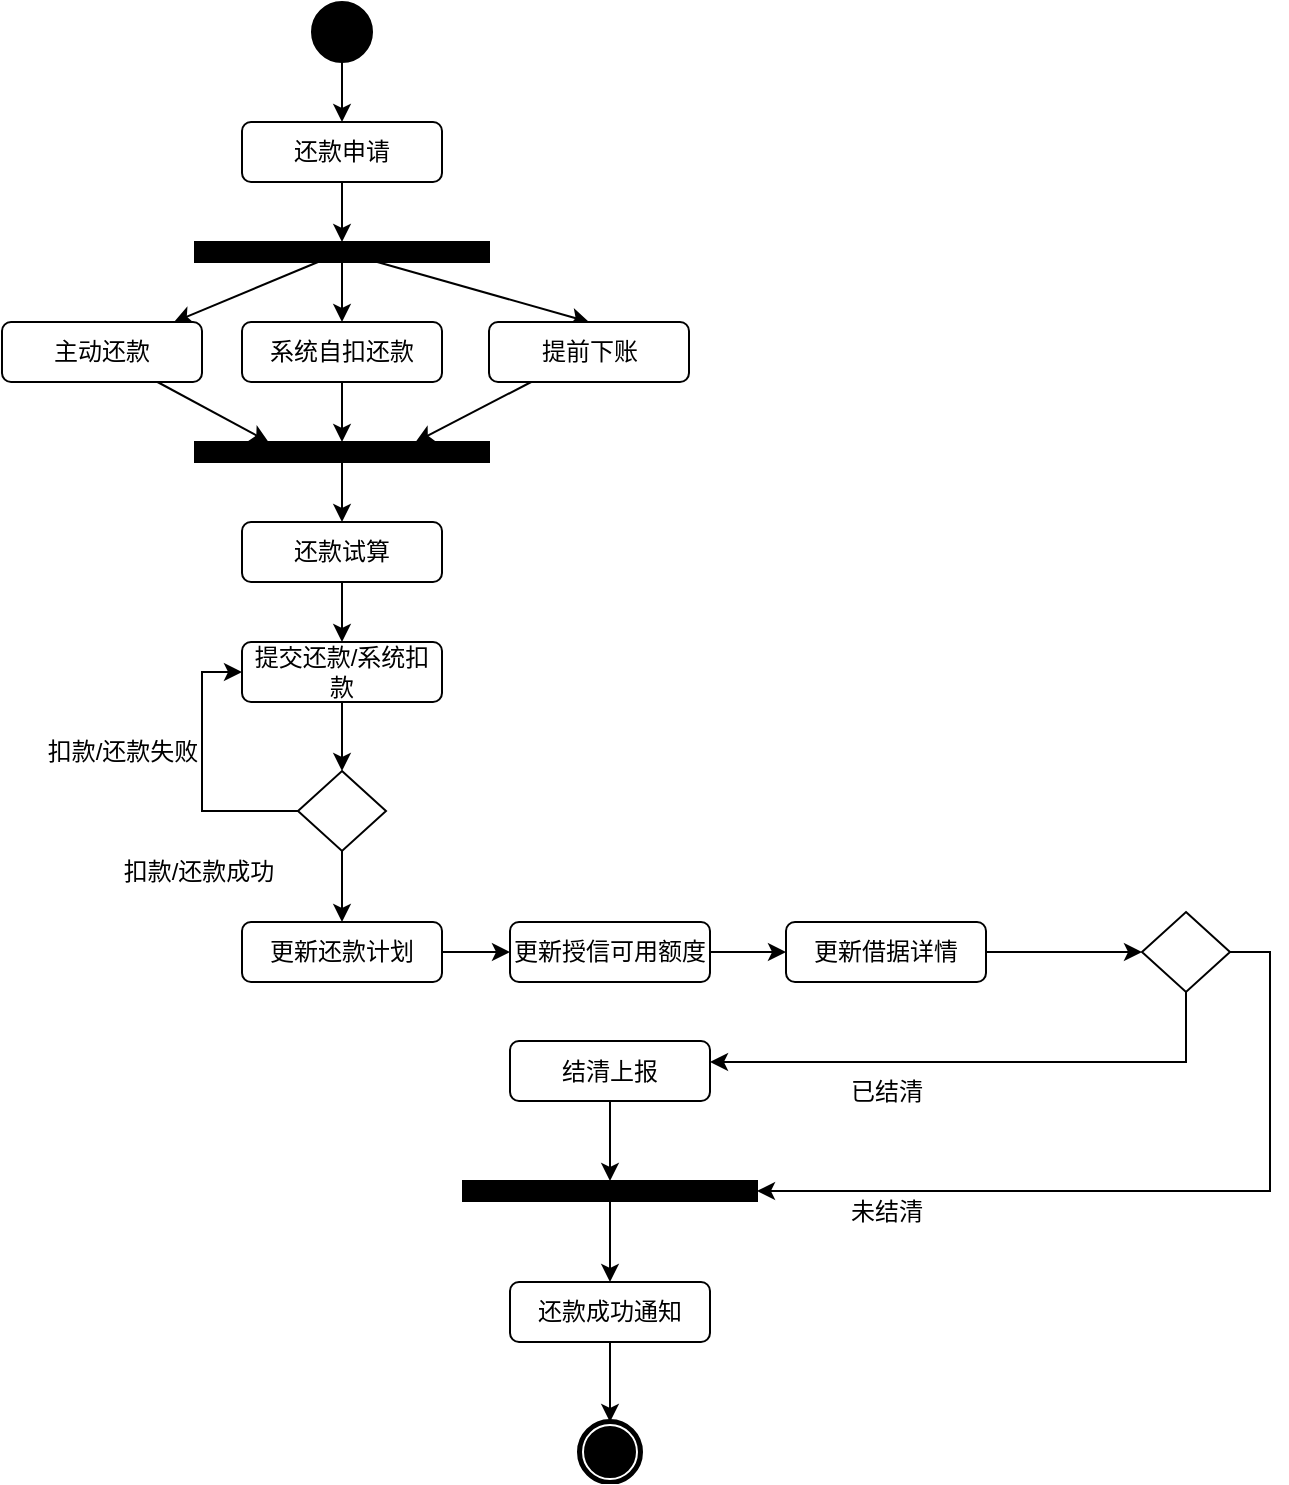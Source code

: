 <mxfile version="21.6.8" type="github">
  <diagram name="第 1 页" id="TjHyPGN3CzpbcQc78Ti-">
    <mxGraphModel dx="1166" dy="775" grid="1" gridSize="10" guides="1" tooltips="1" connect="1" arrows="1" fold="1" page="1" pageScale="1" pageWidth="827" pageHeight="1169" math="0" shadow="0">
      <root>
        <mxCell id="0" />
        <mxCell id="1" parent="0" />
        <mxCell id="1c2kbWQBWxUN6-63R94X-3" value="" style="edgeStyle=orthogonalEdgeStyle;rounded=0;orthogonalLoop=1;jettySize=auto;html=1;" parent="1" source="1c2kbWQBWxUN6-63R94X-1" target="1c2kbWQBWxUN6-63R94X-2" edge="1">
          <mxGeometry relative="1" as="geometry" />
        </mxCell>
        <mxCell id="1c2kbWQBWxUN6-63R94X-1" value="" style="ellipse;whiteSpace=wrap;html=1;rounded=0;shadow=0;comic=0;labelBackgroundColor=none;strokeWidth=1;fillColor=#000000;fontFamily=Verdana;fontSize=12;align=center;" parent="1" vertex="1">
          <mxGeometry x="265" y="200" width="30" height="30" as="geometry" />
        </mxCell>
        <mxCell id="1c2kbWQBWxUN6-63R94X-5" style="edgeStyle=orthogonalEdgeStyle;rounded=0;orthogonalLoop=1;jettySize=auto;html=1;entryX=0.5;entryY=0;entryDx=0;entryDy=0;" parent="1" source="1c2kbWQBWxUN6-63R94X-2" target="1c2kbWQBWxUN6-63R94X-4" edge="1">
          <mxGeometry relative="1" as="geometry" />
        </mxCell>
        <mxCell id="1c2kbWQBWxUN6-63R94X-2" value="还款申请" style="rounded=1;whiteSpace=wrap;html=1;" parent="1" vertex="1">
          <mxGeometry x="230" y="260" width="100" height="30" as="geometry" />
        </mxCell>
        <mxCell id="1c2kbWQBWxUN6-63R94X-10" style="rounded=0;orthogonalLoop=1;jettySize=auto;html=1;" parent="1" source="1c2kbWQBWxUN6-63R94X-4" target="1c2kbWQBWxUN6-63R94X-6" edge="1">
          <mxGeometry relative="1" as="geometry" />
        </mxCell>
        <mxCell id="1c2kbWQBWxUN6-63R94X-11" value="" style="edgeStyle=orthogonalEdgeStyle;rounded=0;orthogonalLoop=1;jettySize=auto;html=1;" parent="1" source="1c2kbWQBWxUN6-63R94X-4" target="1c2kbWQBWxUN6-63R94X-8" edge="1">
          <mxGeometry relative="1" as="geometry" />
        </mxCell>
        <mxCell id="1c2kbWQBWxUN6-63R94X-12" style="rounded=0;orthogonalLoop=1;jettySize=auto;html=1;entryX=0.5;entryY=0;entryDx=0;entryDy=0;" parent="1" source="1c2kbWQBWxUN6-63R94X-4" target="1c2kbWQBWxUN6-63R94X-9" edge="1">
          <mxGeometry relative="1" as="geometry" />
        </mxCell>
        <mxCell id="1c2kbWQBWxUN6-63R94X-4" value="" style="whiteSpace=wrap;html=1;rounded=0;shadow=0;comic=0;labelBackgroundColor=none;strokeWidth=1;fillColor=#000000;fontFamily=Verdana;fontSize=12;align=center;rotation=0;" parent="1" vertex="1">
          <mxGeometry x="206.5" y="320" width="147" height="10" as="geometry" />
        </mxCell>
        <mxCell id="1c2kbWQBWxUN6-63R94X-14" style="rounded=0;orthogonalLoop=1;jettySize=auto;html=1;entryX=0.25;entryY=0;entryDx=0;entryDy=0;" parent="1" source="1c2kbWQBWxUN6-63R94X-6" target="1c2kbWQBWxUN6-63R94X-13" edge="1">
          <mxGeometry relative="1" as="geometry" />
        </mxCell>
        <mxCell id="1c2kbWQBWxUN6-63R94X-6" value="主动还款" style="rounded=1;whiteSpace=wrap;html=1;" parent="1" vertex="1">
          <mxGeometry x="110" y="360" width="100" height="30" as="geometry" />
        </mxCell>
        <mxCell id="1c2kbWQBWxUN6-63R94X-17" style="edgeStyle=orthogonalEdgeStyle;rounded=0;orthogonalLoop=1;jettySize=auto;html=1;entryX=0.5;entryY=0;entryDx=0;entryDy=0;" parent="1" source="1c2kbWQBWxUN6-63R94X-8" target="1c2kbWQBWxUN6-63R94X-13" edge="1">
          <mxGeometry relative="1" as="geometry" />
        </mxCell>
        <mxCell id="1c2kbWQBWxUN6-63R94X-8" value="系统自扣还款" style="rounded=1;whiteSpace=wrap;html=1;" parent="1" vertex="1">
          <mxGeometry x="230" y="360" width="100" height="30" as="geometry" />
        </mxCell>
        <mxCell id="1c2kbWQBWxUN6-63R94X-19" style="rounded=0;orthogonalLoop=1;jettySize=auto;html=1;entryX=0.75;entryY=0;entryDx=0;entryDy=0;" parent="1" source="1c2kbWQBWxUN6-63R94X-9" target="1c2kbWQBWxUN6-63R94X-13" edge="1">
          <mxGeometry relative="1" as="geometry" />
        </mxCell>
        <mxCell id="1c2kbWQBWxUN6-63R94X-9" value="提前下账" style="rounded=1;whiteSpace=wrap;html=1;" parent="1" vertex="1">
          <mxGeometry x="353.5" y="360" width="100" height="30" as="geometry" />
        </mxCell>
        <mxCell id="1c2kbWQBWxUN6-63R94X-21" value="" style="edgeStyle=orthogonalEdgeStyle;rounded=0;orthogonalLoop=1;jettySize=auto;html=1;" parent="1" source="1c2kbWQBWxUN6-63R94X-13" target="1c2kbWQBWxUN6-63R94X-20" edge="1">
          <mxGeometry relative="1" as="geometry" />
        </mxCell>
        <mxCell id="1c2kbWQBWxUN6-63R94X-13" value="" style="whiteSpace=wrap;html=1;rounded=0;shadow=0;comic=0;labelBackgroundColor=none;strokeWidth=1;fillColor=#000000;fontFamily=Verdana;fontSize=12;align=center;rotation=0;" parent="1" vertex="1">
          <mxGeometry x="206.5" y="420" width="147" height="10" as="geometry" />
        </mxCell>
        <mxCell id="1c2kbWQBWxUN6-63R94X-23" value="" style="edgeStyle=orthogonalEdgeStyle;rounded=0;orthogonalLoop=1;jettySize=auto;html=1;" parent="1" source="1c2kbWQBWxUN6-63R94X-20" target="1c2kbWQBWxUN6-63R94X-22" edge="1">
          <mxGeometry relative="1" as="geometry" />
        </mxCell>
        <mxCell id="1c2kbWQBWxUN6-63R94X-20" value="还款试算" style="rounded=1;whiteSpace=wrap;html=1;" parent="1" vertex="1">
          <mxGeometry x="230" y="460" width="100" height="30" as="geometry" />
        </mxCell>
        <mxCell id="1c2kbWQBWxUN6-63R94X-25" value="" style="edgeStyle=orthogonalEdgeStyle;rounded=0;orthogonalLoop=1;jettySize=auto;html=1;" parent="1" source="1c2kbWQBWxUN6-63R94X-22" target="1c2kbWQBWxUN6-63R94X-24" edge="1">
          <mxGeometry relative="1" as="geometry" />
        </mxCell>
        <mxCell id="1c2kbWQBWxUN6-63R94X-22" value="提交还款/系统扣款" style="rounded=1;whiteSpace=wrap;html=1;" parent="1" vertex="1">
          <mxGeometry x="230" y="520" width="100" height="30" as="geometry" />
        </mxCell>
        <mxCell id="1c2kbWQBWxUN6-63R94X-26" style="edgeStyle=orthogonalEdgeStyle;rounded=0;orthogonalLoop=1;jettySize=auto;html=1;entryX=0;entryY=0.5;entryDx=0;entryDy=0;exitX=0;exitY=0.5;exitDx=0;exitDy=0;" parent="1" source="1c2kbWQBWxUN6-63R94X-24" target="1c2kbWQBWxUN6-63R94X-22" edge="1">
          <mxGeometry relative="1" as="geometry" />
        </mxCell>
        <mxCell id="G_nQSdE1PUKBhwWcNxeN-1" value="" style="edgeStyle=orthogonalEdgeStyle;rounded=0;orthogonalLoop=1;jettySize=auto;html=1;" edge="1" parent="1" source="1c2kbWQBWxUN6-63R94X-24" target="1c2kbWQBWxUN6-63R94X-28">
          <mxGeometry relative="1" as="geometry" />
        </mxCell>
        <mxCell id="1c2kbWQBWxUN6-63R94X-24" value="" style="rhombus;whiteSpace=wrap;html=1;" parent="1" vertex="1">
          <mxGeometry x="258" y="584.5" width="44" height="40" as="geometry" />
        </mxCell>
        <mxCell id="1c2kbWQBWxUN6-63R94X-27" value="扣款/还款失败" style="text;html=1;align=center;verticalAlign=middle;resizable=0;points=[];autosize=1;strokeColor=none;fillColor=none;" parent="1" vertex="1">
          <mxGeometry x="120" y="560" width="100" height="30" as="geometry" />
        </mxCell>
        <mxCell id="1c2kbWQBWxUN6-63R94X-31" value="" style="edgeStyle=orthogonalEdgeStyle;rounded=0;orthogonalLoop=1;jettySize=auto;html=1;" parent="1" source="1c2kbWQBWxUN6-63R94X-28" target="1c2kbWQBWxUN6-63R94X-30" edge="1">
          <mxGeometry relative="1" as="geometry" />
        </mxCell>
        <mxCell id="1c2kbWQBWxUN6-63R94X-28" value="更新还款计划" style="rounded=1;whiteSpace=wrap;html=1;" parent="1" vertex="1">
          <mxGeometry x="230" y="660" width="100" height="30" as="geometry" />
        </mxCell>
        <mxCell id="1c2kbWQBWxUN6-63R94X-33" value="" style="edgeStyle=orthogonalEdgeStyle;rounded=0;orthogonalLoop=1;jettySize=auto;html=1;entryX=0;entryY=0.5;entryDx=0;entryDy=0;" parent="1" source="1c2kbWQBWxUN6-63R94X-30" target="1c2kbWQBWxUN6-63R94X-34" edge="1">
          <mxGeometry relative="1" as="geometry">
            <mxPoint x="470" y="745" as="targetPoint" />
          </mxGeometry>
        </mxCell>
        <mxCell id="1c2kbWQBWxUN6-63R94X-30" value="更新授信可用额度" style="rounded=1;whiteSpace=wrap;html=1;" parent="1" vertex="1">
          <mxGeometry x="364" y="660" width="100" height="30" as="geometry" />
        </mxCell>
        <mxCell id="1c2kbWQBWxUN6-63R94X-37" value="" style="edgeStyle=orthogonalEdgeStyle;rounded=0;orthogonalLoop=1;jettySize=auto;html=1;" parent="1" source="1c2kbWQBWxUN6-63R94X-34" target="1c2kbWQBWxUN6-63R94X-36" edge="1">
          <mxGeometry relative="1" as="geometry" />
        </mxCell>
        <mxCell id="1c2kbWQBWxUN6-63R94X-34" value="更新借据详情" style="rounded=1;whiteSpace=wrap;html=1;" parent="1" vertex="1">
          <mxGeometry x="502" y="660" width="100" height="30" as="geometry" />
        </mxCell>
        <mxCell id="1c2kbWQBWxUN6-63R94X-35" value="扣款/还款成功" style="text;html=1;align=center;verticalAlign=middle;resizable=0;points=[];autosize=1;strokeColor=none;fillColor=none;" parent="1" vertex="1">
          <mxGeometry x="158" y="619.5" width="100" height="30" as="geometry" />
        </mxCell>
        <mxCell id="1c2kbWQBWxUN6-63R94X-39" value="" style="edgeStyle=orthogonalEdgeStyle;rounded=0;orthogonalLoop=1;jettySize=auto;html=1;" parent="1" source="1c2kbWQBWxUN6-63R94X-36" target="1c2kbWQBWxUN6-63R94X-38" edge="1">
          <mxGeometry relative="1" as="geometry">
            <Array as="points">
              <mxPoint x="702" y="730" />
            </Array>
          </mxGeometry>
        </mxCell>
        <mxCell id="1c2kbWQBWxUN6-63R94X-44" style="edgeStyle=orthogonalEdgeStyle;rounded=0;orthogonalLoop=1;jettySize=auto;html=1;entryX=1;entryY=0.5;entryDx=0;entryDy=0;exitX=1;exitY=0.5;exitDx=0;exitDy=0;" parent="1" source="1c2kbWQBWxUN6-63R94X-36" target="1c2kbWQBWxUN6-63R94X-41" edge="1">
          <mxGeometry relative="1" as="geometry" />
        </mxCell>
        <mxCell id="1c2kbWQBWxUN6-63R94X-36" value="" style="rhombus;whiteSpace=wrap;html=1;" parent="1" vertex="1">
          <mxGeometry x="680" y="655" width="44" height="40" as="geometry" />
        </mxCell>
        <mxCell id="1c2kbWQBWxUN6-63R94X-43" value="" style="edgeStyle=orthogonalEdgeStyle;rounded=0;orthogonalLoop=1;jettySize=auto;html=1;" parent="1" source="1c2kbWQBWxUN6-63R94X-38" target="1c2kbWQBWxUN6-63R94X-41" edge="1">
          <mxGeometry relative="1" as="geometry" />
        </mxCell>
        <mxCell id="1c2kbWQBWxUN6-63R94X-38" value="结清上报" style="rounded=1;whiteSpace=wrap;html=1;" parent="1" vertex="1">
          <mxGeometry x="364" y="719.5" width="100" height="30" as="geometry" />
        </mxCell>
        <mxCell id="1c2kbWQBWxUN6-63R94X-40" value="已结清" style="text;html=1;align=center;verticalAlign=middle;resizable=0;points=[];autosize=1;strokeColor=none;fillColor=none;" parent="1" vertex="1">
          <mxGeometry x="522" y="730" width="60" height="30" as="geometry" />
        </mxCell>
        <mxCell id="1c2kbWQBWxUN6-63R94X-47" value="" style="edgeStyle=orthogonalEdgeStyle;rounded=0;orthogonalLoop=1;jettySize=auto;html=1;" parent="1" source="1c2kbWQBWxUN6-63R94X-41" target="1c2kbWQBWxUN6-63R94X-46" edge="1">
          <mxGeometry relative="1" as="geometry" />
        </mxCell>
        <mxCell id="1c2kbWQBWxUN6-63R94X-41" value="" style="whiteSpace=wrap;html=1;rounded=0;shadow=0;comic=0;labelBackgroundColor=none;strokeWidth=1;fillColor=#000000;fontFamily=Verdana;fontSize=12;align=center;rotation=0;" parent="1" vertex="1">
          <mxGeometry x="340.5" y="789.5" width="147" height="10" as="geometry" />
        </mxCell>
        <mxCell id="1c2kbWQBWxUN6-63R94X-45" value="未结清" style="text;html=1;align=center;verticalAlign=middle;resizable=0;points=[];autosize=1;strokeColor=none;fillColor=none;" parent="1" vertex="1">
          <mxGeometry x="522" y="789.5" width="60" height="30" as="geometry" />
        </mxCell>
        <mxCell id="1c2kbWQBWxUN6-63R94X-49" value="" style="edgeStyle=orthogonalEdgeStyle;rounded=0;orthogonalLoop=1;jettySize=auto;html=1;" parent="1" source="1c2kbWQBWxUN6-63R94X-46" target="1c2kbWQBWxUN6-63R94X-48" edge="1">
          <mxGeometry relative="1" as="geometry" />
        </mxCell>
        <mxCell id="1c2kbWQBWxUN6-63R94X-46" value="还款成功通知" style="rounded=1;whiteSpace=wrap;html=1;" parent="1" vertex="1">
          <mxGeometry x="364" y="840" width="100" height="30" as="geometry" />
        </mxCell>
        <mxCell id="1c2kbWQBWxUN6-63R94X-48" value="" style="shape=mxgraph.bpmn.shape;html=1;verticalLabelPosition=bottom;labelBackgroundColor=#ffffff;verticalAlign=top;perimeter=ellipsePerimeter;outline=end;symbol=terminate;rounded=0;shadow=0;comic=0;strokeWidth=1;fontFamily=Verdana;fontSize=12;align=center;" parent="1" vertex="1">
          <mxGeometry x="399" y="910" width="30" height="30" as="geometry" />
        </mxCell>
      </root>
    </mxGraphModel>
  </diagram>
</mxfile>
